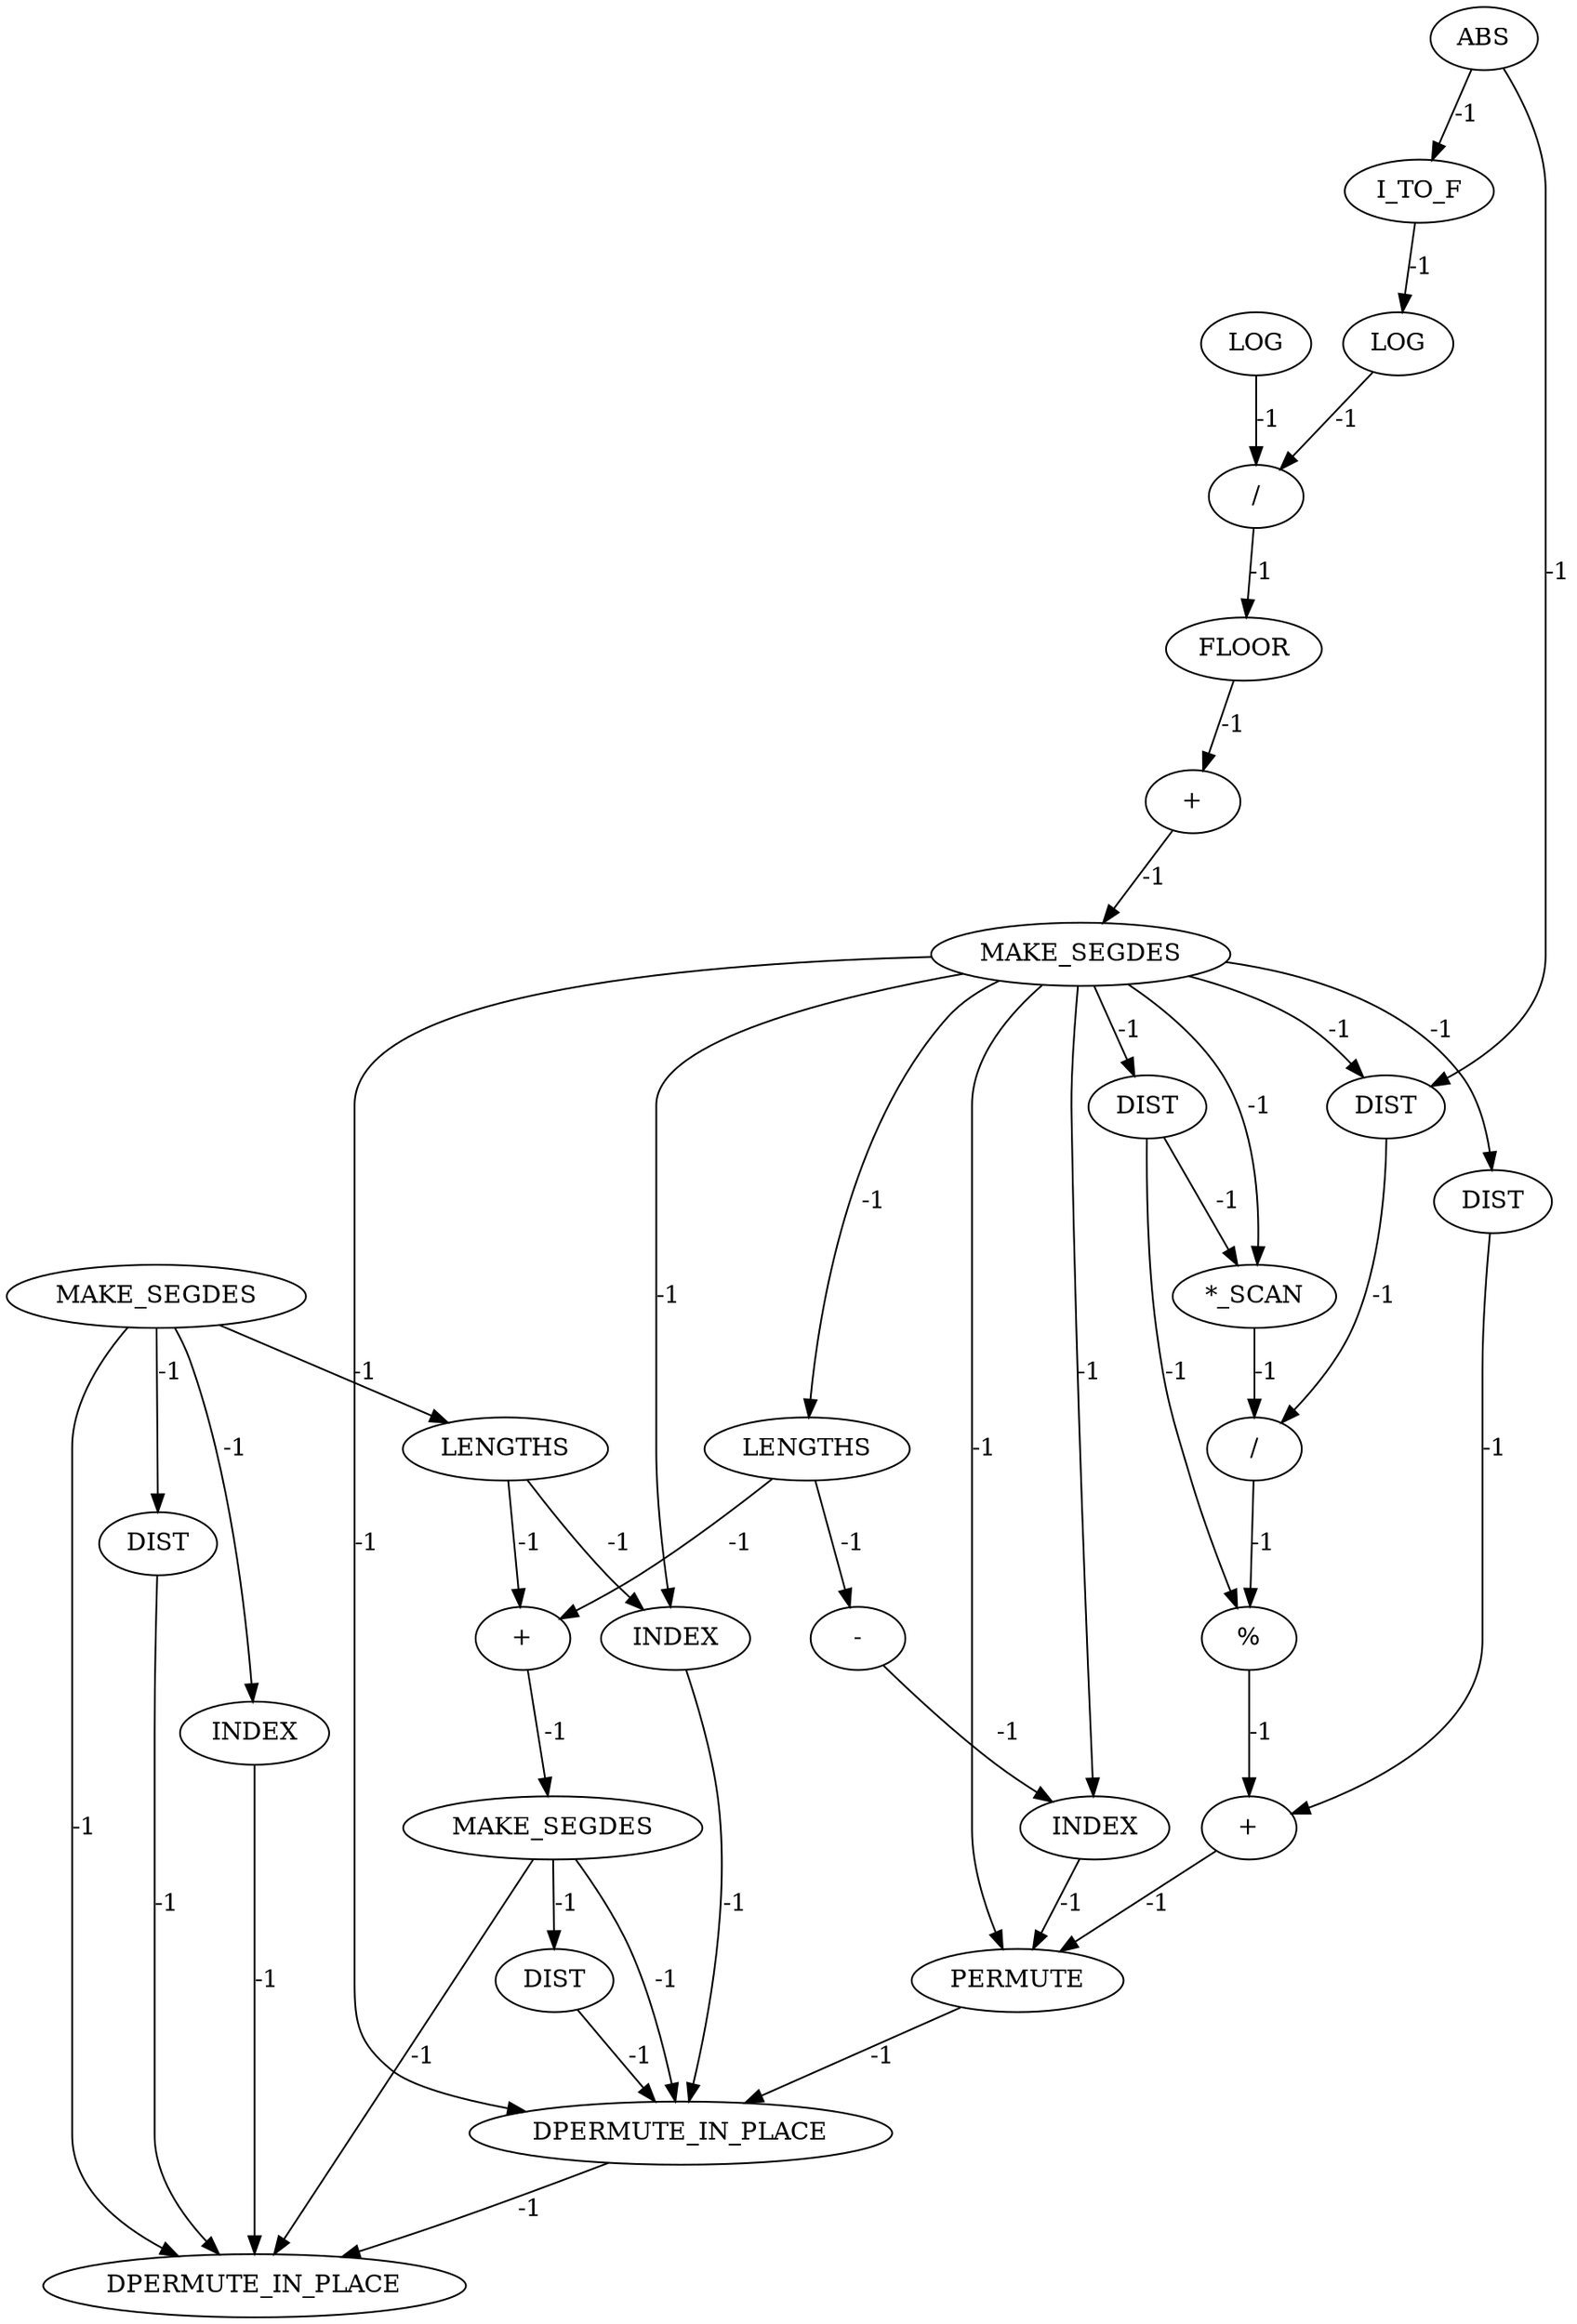 digraph {
	ep_B_INST_10209 [label=INDEX cost=0]
	ep_B_INST_10260 [label="+" cost=0]
	ep_B_INST_10141 [label=LOG cost=0]
	ep_B_INST_10138 [label=I_TO_F cost=0]
	ep_B_INST_10226 [label=DIST cost=0]
	ep_B_INST_10249 [label=INDEX cost=0]
	ep_B_INST_10190 [label="%" cost=0]
	ep_B_INST_10151 [label=MAKE_SEGDES cost=0]
	ep_B_INST_10159 [label="*_SCAN" cost=0]
	ep_B_INST_10265 [label=MAKE_SEGDES cost=0]
	ep_B_INST_10146 [label="/" cost=0]
	ep_B_INST_10193 [label="+" cost=0]
	ep_B_INST_10237 [label=INDEX cost=0]
	ep_B_INST_1668 [label=ABS cost=0]
	ep_B_INST_10143 [label=LOG cost=0]
	ep_B_INST_10201 [label="-" cost=0]
	ep_B_INST_10428 [label=DPERMUTE_IN_PLACE cost=0]
	ep_B_INST_10429 [label=DPERMUTE_IN_PLACE cost=0]
	ep_B_INST_10199 [label=LENGTHS cost=0]
	ep_B_INST_10147 [label=FLOOR cost=0]
	ep_B_INST_10217 [label=PERMUTE cost=0]
	ep_B_INST_10164 [label=DIST cost=0]
	ep_B_INST_10179 [label="/" cost=0]
	ep_B_INST_10271 [label=DIST cost=0]
	ep_B_INST_10148 [label="+" cost=0]
	ep_B_INST_10171 [label=DIST cost=0]
	ep_B_INST_10220 [label=MAKE_SEGDES cost=0]
	ep_B_INST_10157 [label=DIST cost=0]
	ep_B_INST_10241 [label=LENGTHS cost=0]
	ep_B_INST_10209 -> ep_B_INST_10217 [label=-1 cost=-1]
	ep_B_INST_10260 -> ep_B_INST_10265 [label=-1 cost=-1]
	ep_B_INST_10141 -> ep_B_INST_10146 [label=-1 cost=-1]
	ep_B_INST_10138 -> ep_B_INST_10141 [label=-1 cost=-1]
	ep_B_INST_10226 -> ep_B_INST_10429 [label=-1 cost=-1]
	ep_B_INST_10249 -> ep_B_INST_10428 [label=-1 cost=-1]
	ep_B_INST_10190 -> ep_B_INST_10193 [label=-1 cost=-1]
	ep_B_INST_10151 -> ep_B_INST_10157 [label=-1 cost=-1]
	ep_B_INST_10151 -> ep_B_INST_10159 [label=-1 cost=-1]
	ep_B_INST_10151 -> ep_B_INST_10164 [label=-1 cost=-1]
	ep_B_INST_10151 -> ep_B_INST_10171 [label=-1 cost=-1]
	ep_B_INST_10151 -> ep_B_INST_10199 [label=-1 cost=-1]
	ep_B_INST_10151 -> ep_B_INST_10209 [label=-1 cost=-1]
	ep_B_INST_10151 -> ep_B_INST_10217 [label=-1 cost=-1]
	ep_B_INST_10151 -> ep_B_INST_10249 [label=-1 cost=-1]
	ep_B_INST_10151 -> ep_B_INST_10428 [label=-1 cost=-1]
	ep_B_INST_10159 -> ep_B_INST_10179 [label=-1 cost=-1]
	ep_B_INST_10265 -> ep_B_INST_10271 [label=-1 cost=-1]
	ep_B_INST_10265 -> ep_B_INST_10428 [label=-1 cost=-1]
	ep_B_INST_10265 -> ep_B_INST_10429 [label=-1 cost=-1]
	ep_B_INST_10146 -> ep_B_INST_10147 [label=-1 cost=-1]
	ep_B_INST_10193 -> ep_B_INST_10217 [label=-1 cost=-1]
	ep_B_INST_10237 -> ep_B_INST_10429 [label=-1 cost=-1]
	ep_B_INST_1668 -> ep_B_INST_10138 [label=-1 cost=-1]
	ep_B_INST_1668 -> ep_B_INST_10164 [label=-1 cost=-1]
	ep_B_INST_10143 -> ep_B_INST_10146 [label=-1 cost=-1]
	ep_B_INST_10201 -> ep_B_INST_10209 [label=-1 cost=-1]
	ep_B_INST_10428 -> ep_B_INST_10429 [label=-1 cost=-1]
	ep_B_INST_10199 -> ep_B_INST_10201 [label=-1 cost=-1]
	ep_B_INST_10199 -> ep_B_INST_10260 [label=-1 cost=-1]
	ep_B_INST_10147 -> ep_B_INST_10148 [label=-1 cost=-1]
	ep_B_INST_10217 -> ep_B_INST_10428 [label=-1 cost=-1]
	ep_B_INST_10164 -> ep_B_INST_10179 [label=-1 cost=-1]
	ep_B_INST_10179 -> ep_B_INST_10190 [label=-1 cost=-1]
	ep_B_INST_10271 -> ep_B_INST_10428 [label=-1 cost=-1]
	ep_B_INST_10148 -> ep_B_INST_10151 [label=-1 cost=-1]
	ep_B_INST_10171 -> ep_B_INST_10193 [label=-1 cost=-1]
	ep_B_INST_10220 -> ep_B_INST_10226 [label=-1 cost=-1]
	ep_B_INST_10220 -> ep_B_INST_10237 [label=-1 cost=-1]
	ep_B_INST_10220 -> ep_B_INST_10241 [label=-1 cost=-1]
	ep_B_INST_10220 -> ep_B_INST_10429 [label=-1 cost=-1]
	ep_B_INST_10157 -> ep_B_INST_10159 [label=-1 cost=-1]
	ep_B_INST_10157 -> ep_B_INST_10190 [label=-1 cost=-1]
	ep_B_INST_10241 -> ep_B_INST_10249 [label=-1 cost=-1]
	ep_B_INST_10241 -> ep_B_INST_10260 [label=-1 cost=-1]
}

